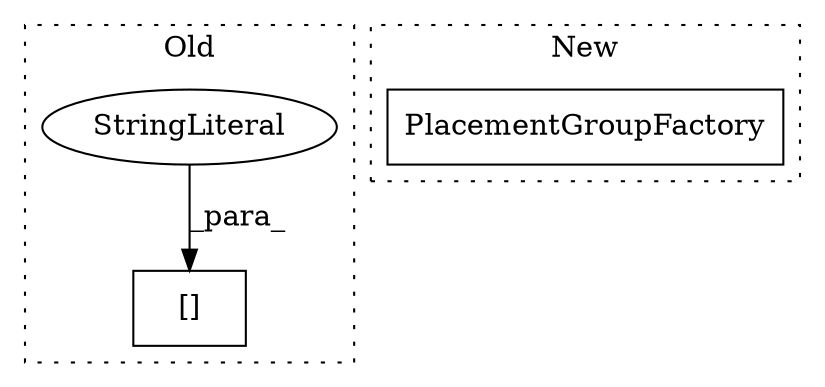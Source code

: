 digraph G {
subgraph cluster0 {
1 [label="[]" a="2" s="2552,2574" l="3,1" shape="box"];
3 [label="StringLiteral" a="45" s="2555" l="19" shape="ellipse"];
label = "Old";
style="dotted";
}
subgraph cluster1 {
2 [label="PlacementGroupFactory" a="32" s="2439,3115" l="22,1" shape="box"];
label = "New";
style="dotted";
}
3 -> 1 [label="_para_"];
}